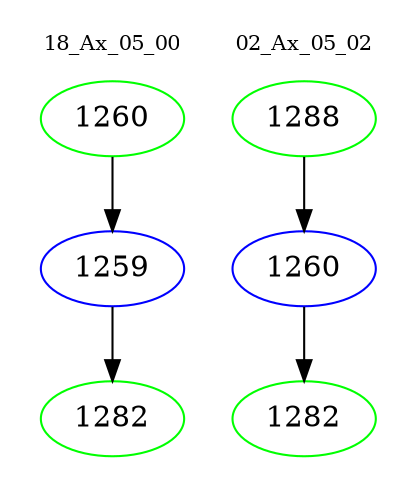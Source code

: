 digraph{
subgraph cluster_0 {
color = white
label = "18_Ax_05_00";
fontsize=10;
T0_1260 [label="1260", color="green"]
T0_1260 -> T0_1259 [color="black"]
T0_1259 [label="1259", color="blue"]
T0_1259 -> T0_1282 [color="black"]
T0_1282 [label="1282", color="green"]
}
subgraph cluster_1 {
color = white
label = "02_Ax_05_02";
fontsize=10;
T1_1288 [label="1288", color="green"]
T1_1288 -> T1_1260 [color="black"]
T1_1260 [label="1260", color="blue"]
T1_1260 -> T1_1282 [color="black"]
T1_1282 [label="1282", color="green"]
}
}
